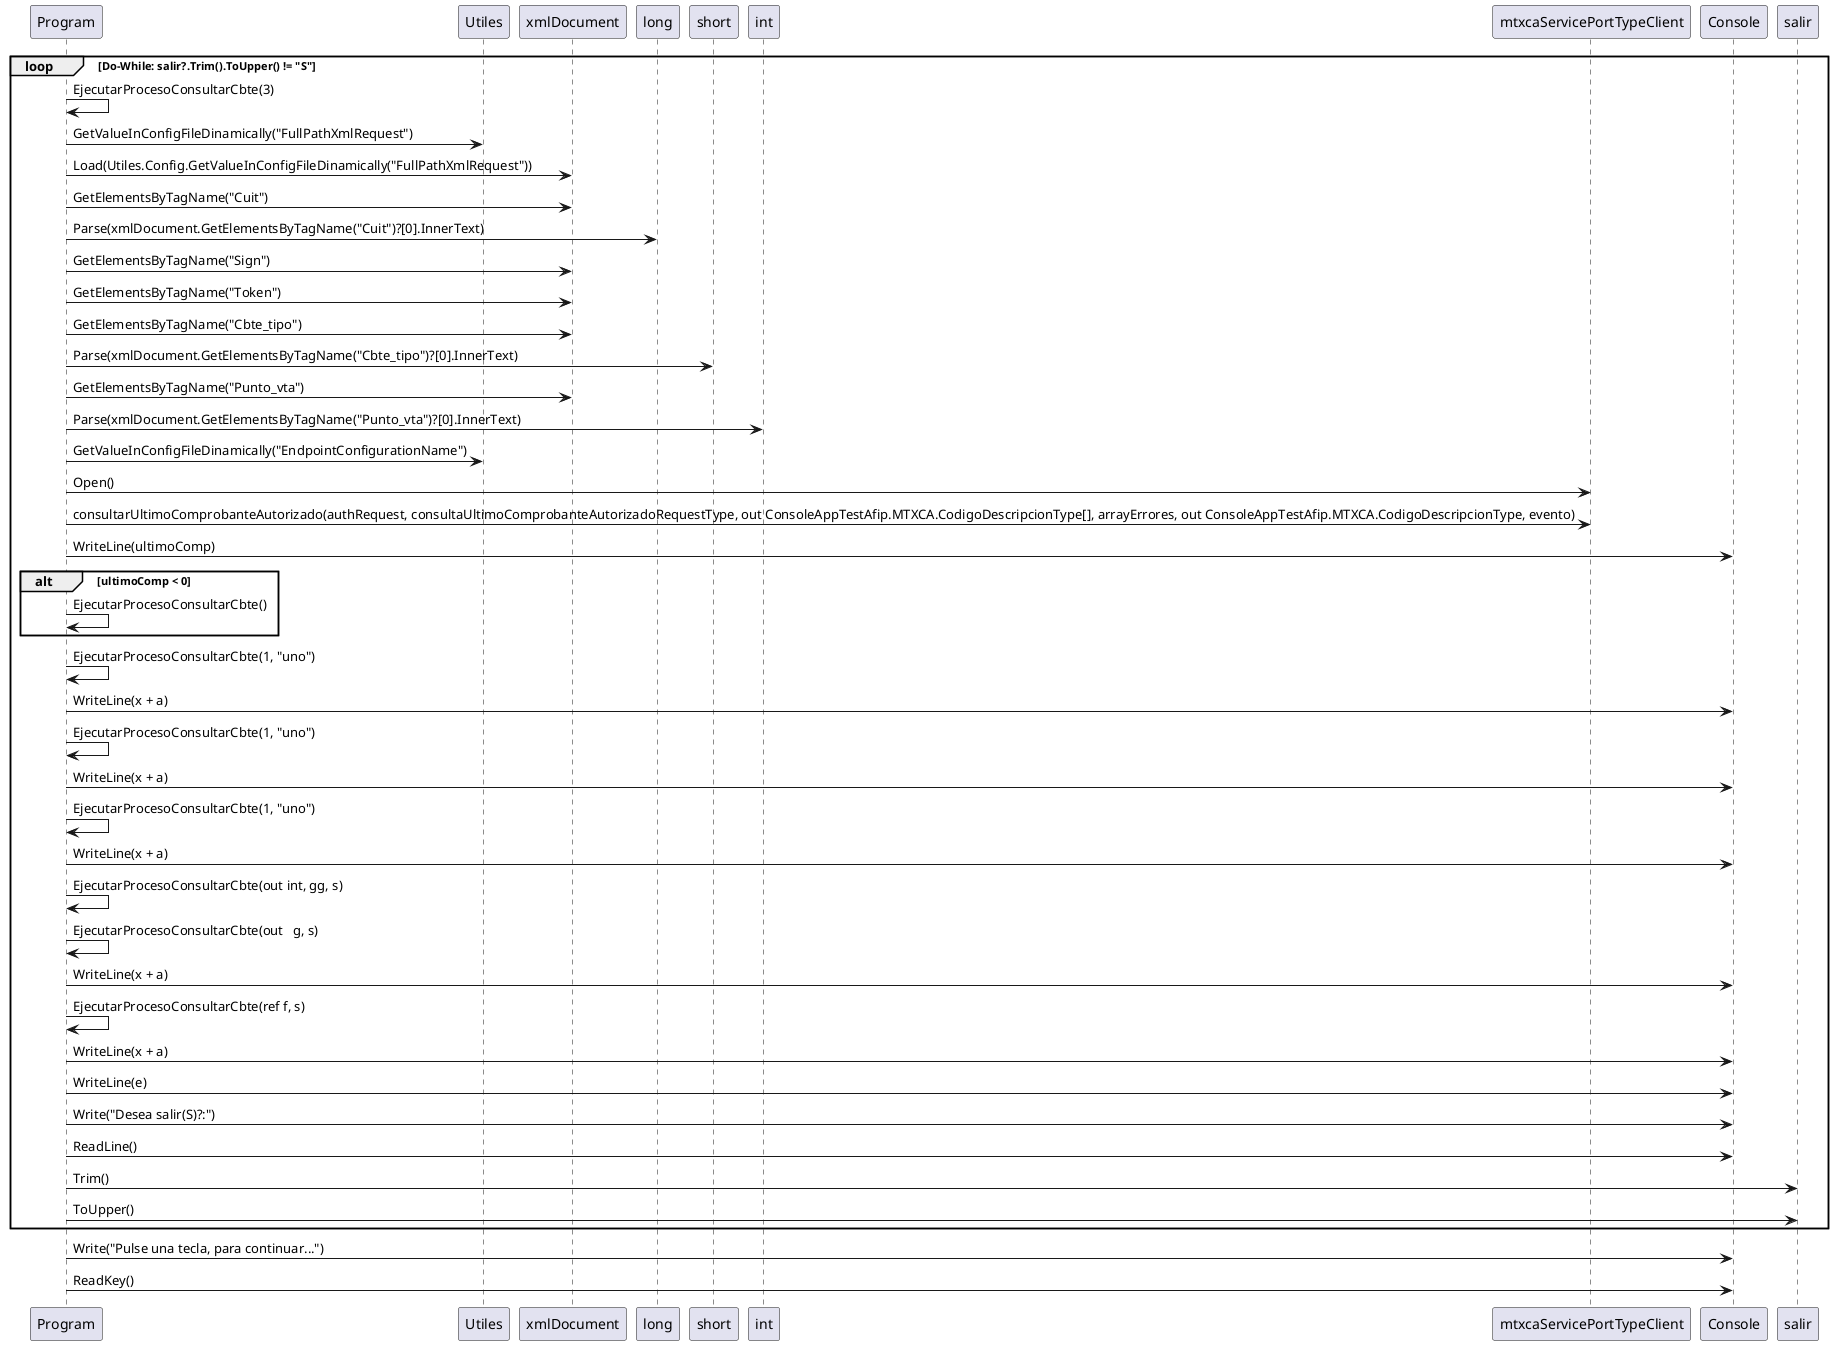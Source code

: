 ﻿' NOTA.- Para probar el código generado en la consola

@startuml
participant P1 as "Program"
participant P2 as "Utiles"
participant P3 as "xmlDocument"
participant P4 as "long"
participant P5 as "short"
participant P6 as "int"
participant P7 as "mtxcaServicePortTypeClient"
participant P8 as "Console"
participant P9 as "salir"
loop Do-While: salir?.Trim().ToUpper() != "S"
P1 -> P1: EjecutarProcesoConsultarCbte(3)
P1 -> P2: GetValueInConfigFileDinamically("FullPathXmlRequest")
P1 -> P3: Load(Utiles.Config.GetValueInConfigFileDinamically("FullPathXmlRequest"))
P1 -> P3: GetElementsByTagName("Cuit")
P1 -> P4: Parse(xmlDocument.GetElementsByTagName("Cuit")?[0].InnerText)
P1 -> P3: GetElementsByTagName("Sign")
P1 -> P3: GetElementsByTagName("Token")
P1 -> P3: GetElementsByTagName("Cbte_tipo")
P1 -> P5: Parse(xmlDocument.GetElementsByTagName("Cbte_tipo")?[0].InnerText)
P1 -> P3: GetElementsByTagName("Punto_vta")
P1 -> P6: Parse(xmlDocument.GetElementsByTagName("Punto_vta")?[0].InnerText)
P1 -> P2: GetValueInConfigFileDinamically("EndpointConfigurationName")
P1 -> P7: Open()
P1 -> P7: consultarUltimoComprobanteAutorizado(authRequest, consultaUltimoComprobanteAutorizadoRequestType, out ConsoleAppTestAfip.MTXCA.CodigoDescripcionType[], arrayErrores, out ConsoleAppTestAfip.MTXCA.CodigoDescripcionType, evento)
P1 -> P8: WriteLine(ultimoComp)
alt ultimoComp < 0
P1 -> P1: EjecutarProcesoConsultarCbte()
end
P1 -> P1: EjecutarProcesoConsultarCbte(1, "uno")
P1 -> P8: WriteLine(x + a)
P1 -> P1: EjecutarProcesoConsultarCbte(1, "uno")
P1 -> P8: WriteLine(x + a)
P1 -> P1: EjecutarProcesoConsultarCbte(1, "uno")
P1 -> P8: WriteLine(x + a)
P1 -> P1: EjecutarProcesoConsultarCbte(out int, gg, s)
P1 -> P1: EjecutarProcesoConsultarCbte(out   g, s)
P1 -> P8: WriteLine(x + a)
P1 -> P1: EjecutarProcesoConsultarCbte(ref f, s)
P1 -> P8: WriteLine(x + a)
P1 -> P8: WriteLine(e)
P1 -> P8: Write("Desea salir(S)?:")
P1 -> P8: ReadLine()
P1 -> P9: Trim()
P1 -> P9: ToUpper()
end
P1 -> P8: Write("Pulse una tecla, para continuar...")
P1 -> P8: ReadKey()
@enduml
